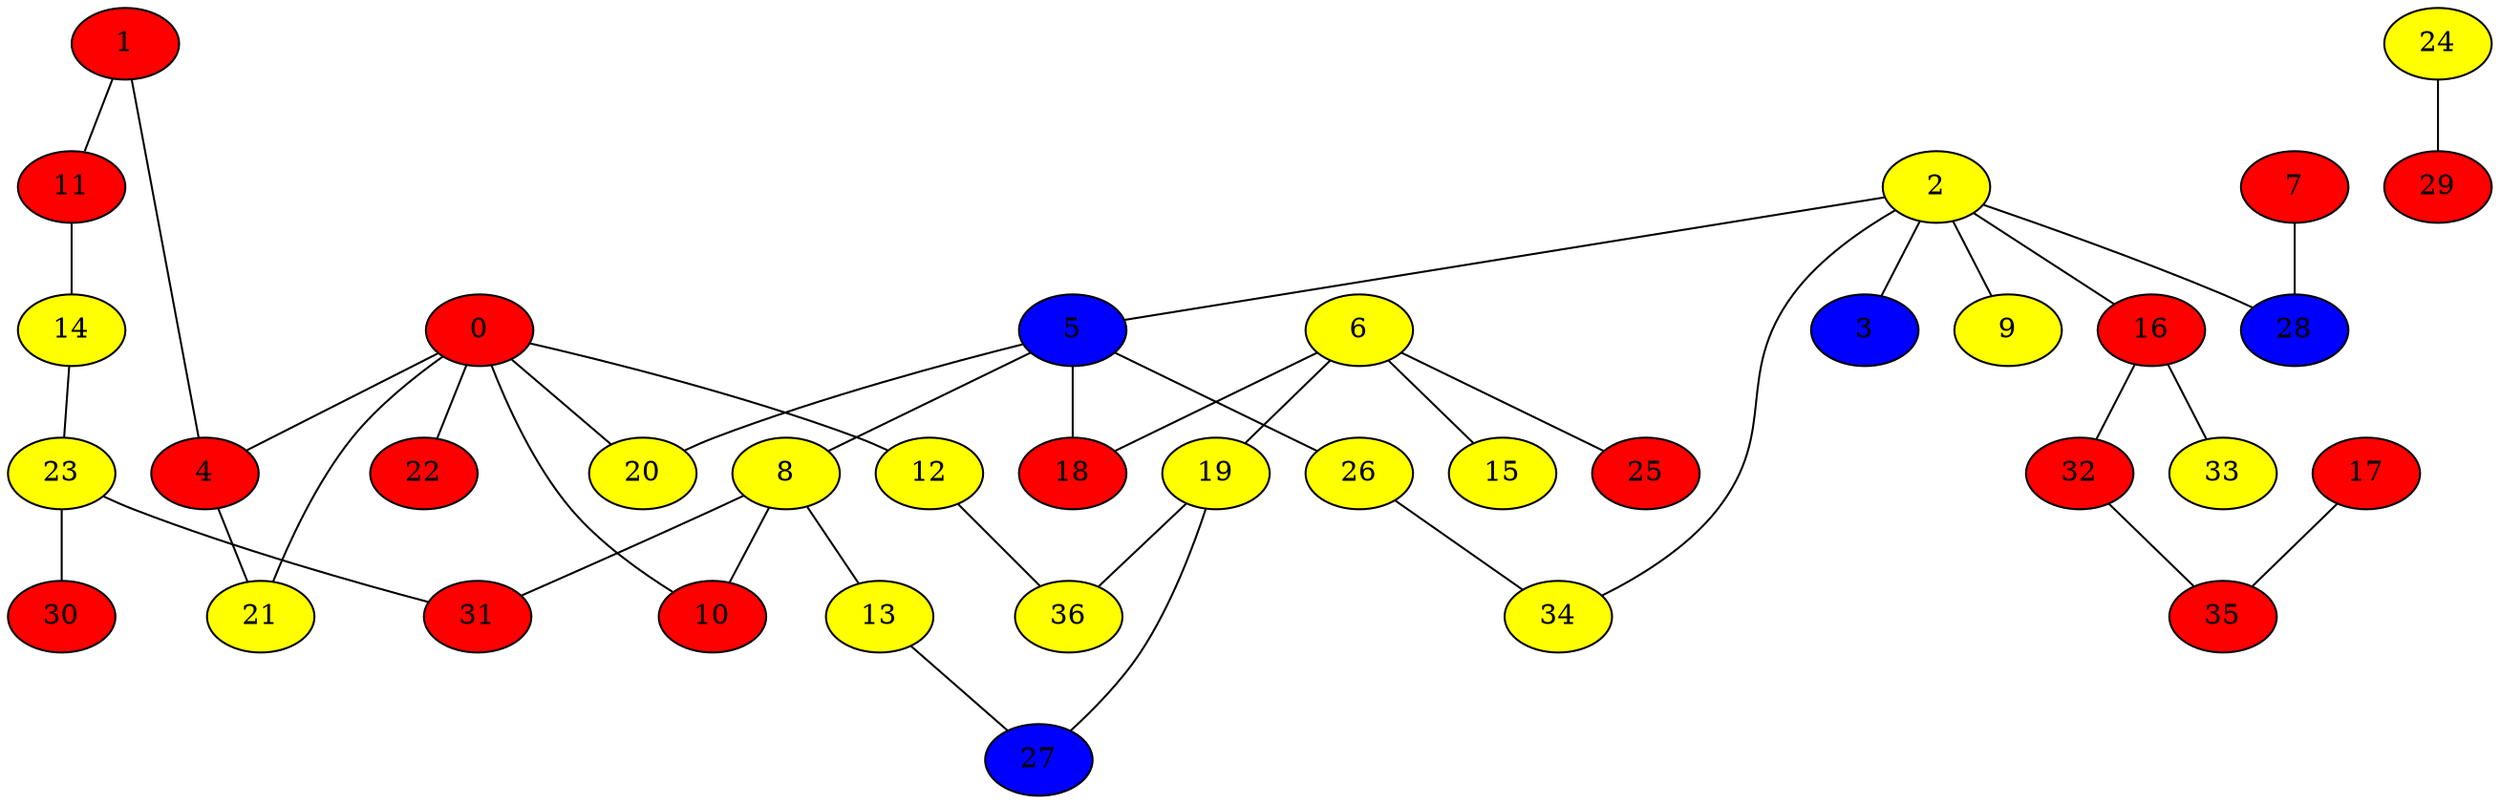 graph {
0 [style = filled fillcolor = red];
1 [style = filled fillcolor = red];
2 [style = filled fillcolor = yellow];
3 [style = filled fillcolor = blue];
4 [style = filled fillcolor = red];
5 [style = filled fillcolor = blue];
6 [style = filled fillcolor = yellow];
7 [style = filled fillcolor = red];
8 [style = filled fillcolor = yellow];
9 [style = filled fillcolor = yellow];
10 [style = filled fillcolor = red];
11 [style = filled fillcolor = red];
12 [style = filled fillcolor = yellow];
13 [style = filled fillcolor = yellow];
14 [style = filled fillcolor = yellow];
15 [style = filled fillcolor = yellow];
16 [style = filled fillcolor = red];
17 [style = filled fillcolor = red];
18 [style = filled fillcolor = red];
19 [style = filled fillcolor = yellow];
20 [style = filled fillcolor = yellow];
21 [style = filled fillcolor = yellow];
22 [style = filled fillcolor = red];
23 [style = filled fillcolor = yellow];
24 [style = filled fillcolor = yellow];
25 [style = filled fillcolor = red];
26 [style = filled fillcolor = yellow];
27 [style = filled fillcolor = blue];
28 [style = filled fillcolor = blue];
29 [style = filled fillcolor = red];
30 [style = filled fillcolor = red];
31 [style = filled fillcolor = red];
32 [style = filled fillcolor = red];
33 [style = filled fillcolor = yellow];
34 [style = filled fillcolor = yellow];
35 [style = filled fillcolor = red];
36 [style = filled fillcolor = yellow];
0 -- 20;
0 -- 12;
0 -- 10;
0 -- 4;
0 -- 21;
0 -- 22;
1 -- 4;
1 -- 11;
2 -- 3;
2 -- 5;
2 -- 9;
2 -- 16;
2 -- 28;
2 -- 34;
4 -- 21;
5 -- 8;
5 -- 18;
5 -- 20;
5 -- 26;
6 -- 15;
6 -- 18;
6 -- 19;
6 -- 25;
7 -- 28;
8 -- 10;
8 -- 13;
8 -- 31;
11 -- 14;
12 -- 36;
13 -- 27;
14 -- 23;
16 -- 32;
16 -- 33;
17 -- 35;
19 -- 27;
19 -- 36;
23 -- 30;
23 -- 31;
24 -- 29;
26 -- 34;
32 -- 35;
}
